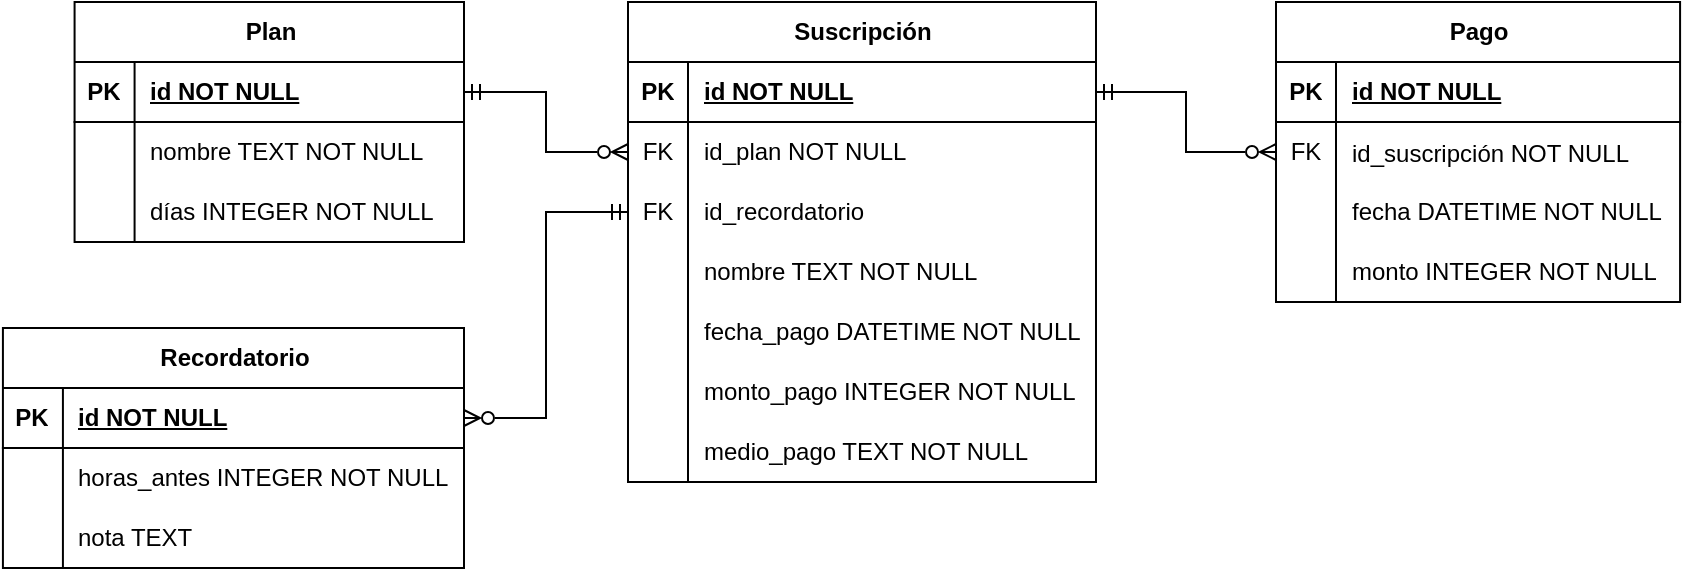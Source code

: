 <mxfile version="28.2.5">
  <diagram name="Page-1" id="XmNOCih1ujkugXGFaM5i">
    <mxGraphModel dx="855" dy="567" grid="0" gridSize="10" guides="1" tooltips="1" connect="1" arrows="1" fold="1" page="0" pageScale="1" pageWidth="850" pageHeight="1100" math="0" shadow="0">
      <root>
        <mxCell id="0" />
        <mxCell id="1" parent="0" />
        <mxCell id="m7AAIS8LpSgiiYhPE35J-1" value="Suscripción" style="shape=table;startSize=30;container=1;collapsible=1;childLayout=tableLayout;fixedRows=1;rowLines=0;fontStyle=1;align=center;resizeLast=1;html=1;" parent="1" vertex="1">
          <mxGeometry x="340" y="310" width="234" height="240" as="geometry" />
        </mxCell>
        <mxCell id="m7AAIS8LpSgiiYhPE35J-2" value="" style="shape=tableRow;horizontal=0;startSize=0;swimlaneHead=0;swimlaneBody=0;fillColor=none;collapsible=0;dropTarget=0;points=[[0,0.5],[1,0.5]];portConstraint=eastwest;top=0;left=0;right=0;bottom=1;" parent="m7AAIS8LpSgiiYhPE35J-1" vertex="1">
          <mxGeometry y="30" width="234" height="30" as="geometry" />
        </mxCell>
        <mxCell id="m7AAIS8LpSgiiYhPE35J-3" value="PK" style="shape=partialRectangle;connectable=0;fillColor=none;top=0;left=0;bottom=0;right=0;fontStyle=1;overflow=hidden;whiteSpace=wrap;html=1;" parent="m7AAIS8LpSgiiYhPE35J-2" vertex="1">
          <mxGeometry width="30" height="30" as="geometry">
            <mxRectangle width="30" height="30" as="alternateBounds" />
          </mxGeometry>
        </mxCell>
        <mxCell id="m7AAIS8LpSgiiYhPE35J-4" value="id NOT NULL" style="shape=partialRectangle;connectable=0;fillColor=none;top=0;left=0;bottom=0;right=0;align=left;spacingLeft=6;fontStyle=5;overflow=hidden;whiteSpace=wrap;html=1;" parent="m7AAIS8LpSgiiYhPE35J-2" vertex="1">
          <mxGeometry x="30" width="204" height="30" as="geometry">
            <mxRectangle width="204" height="30" as="alternateBounds" />
          </mxGeometry>
        </mxCell>
        <mxCell id="m7AAIS8LpSgiiYhPE35J-57" value="" style="shape=tableRow;horizontal=0;startSize=0;swimlaneHead=0;swimlaneBody=0;fillColor=none;collapsible=0;dropTarget=0;points=[[0,0.5],[1,0.5]];portConstraint=eastwest;top=0;left=0;right=0;bottom=0;" parent="m7AAIS8LpSgiiYhPE35J-1" vertex="1">
          <mxGeometry y="60" width="234" height="30" as="geometry" />
        </mxCell>
        <mxCell id="m7AAIS8LpSgiiYhPE35J-58" value="FK" style="shape=partialRectangle;connectable=0;fillColor=none;top=0;left=0;bottom=0;right=0;fontStyle=0;overflow=hidden;whiteSpace=wrap;html=1;" parent="m7AAIS8LpSgiiYhPE35J-57" vertex="1">
          <mxGeometry width="30" height="30" as="geometry">
            <mxRectangle width="30" height="30" as="alternateBounds" />
          </mxGeometry>
        </mxCell>
        <mxCell id="m7AAIS8LpSgiiYhPE35J-59" value="id_plan NOT NULL" style="shape=partialRectangle;connectable=0;fillColor=none;top=0;left=0;bottom=0;right=0;align=left;spacingLeft=6;fontStyle=0;overflow=hidden;whiteSpace=wrap;html=1;" parent="m7AAIS8LpSgiiYhPE35J-57" vertex="1">
          <mxGeometry x="30" width="204" height="30" as="geometry">
            <mxRectangle width="204" height="30" as="alternateBounds" />
          </mxGeometry>
        </mxCell>
        <mxCell id="p8lm6LMVAE19T3lKhulR-14" value="" style="shape=tableRow;horizontal=0;startSize=0;swimlaneHead=0;swimlaneBody=0;fillColor=none;collapsible=0;dropTarget=0;points=[[0,0.5],[1,0.5]];portConstraint=eastwest;top=0;left=0;right=0;bottom=0;" vertex="1" parent="m7AAIS8LpSgiiYhPE35J-1">
          <mxGeometry y="90" width="234" height="30" as="geometry" />
        </mxCell>
        <mxCell id="p8lm6LMVAE19T3lKhulR-15" value="FK" style="shape=partialRectangle;connectable=0;fillColor=none;top=0;left=0;bottom=0;right=0;fontStyle=0;overflow=hidden;whiteSpace=wrap;html=1;" vertex="1" parent="p8lm6LMVAE19T3lKhulR-14">
          <mxGeometry width="30" height="30" as="geometry">
            <mxRectangle width="30" height="30" as="alternateBounds" />
          </mxGeometry>
        </mxCell>
        <mxCell id="p8lm6LMVAE19T3lKhulR-16" value="id_recordatorio" style="shape=partialRectangle;connectable=0;fillColor=none;top=0;left=0;bottom=0;right=0;align=left;spacingLeft=6;fontStyle=0;overflow=hidden;whiteSpace=wrap;html=1;" vertex="1" parent="p8lm6LMVAE19T3lKhulR-14">
          <mxGeometry x="30" width="204" height="30" as="geometry">
            <mxRectangle width="204" height="30" as="alternateBounds" />
          </mxGeometry>
        </mxCell>
        <mxCell id="m7AAIS8LpSgiiYhPE35J-5" value="" style="shape=tableRow;horizontal=0;startSize=0;swimlaneHead=0;swimlaneBody=0;fillColor=none;collapsible=0;dropTarget=0;points=[[0,0.5],[1,0.5]];portConstraint=eastwest;top=0;left=0;right=0;bottom=0;" parent="m7AAIS8LpSgiiYhPE35J-1" vertex="1">
          <mxGeometry y="120" width="234" height="30" as="geometry" />
        </mxCell>
        <mxCell id="m7AAIS8LpSgiiYhPE35J-6" value="" style="shape=partialRectangle;connectable=0;fillColor=none;top=0;left=0;bottom=0;right=0;editable=1;overflow=hidden;whiteSpace=wrap;html=1;" parent="m7AAIS8LpSgiiYhPE35J-5" vertex="1">
          <mxGeometry width="30" height="30" as="geometry">
            <mxRectangle width="30" height="30" as="alternateBounds" />
          </mxGeometry>
        </mxCell>
        <mxCell id="m7AAIS8LpSgiiYhPE35J-7" value="nombre TEXT NOT NULL" style="shape=partialRectangle;connectable=0;fillColor=none;top=0;left=0;bottom=0;right=0;align=left;spacingLeft=6;overflow=hidden;whiteSpace=wrap;html=1;" parent="m7AAIS8LpSgiiYhPE35J-5" vertex="1">
          <mxGeometry x="30" width="204" height="30" as="geometry">
            <mxRectangle width="204" height="30" as="alternateBounds" />
          </mxGeometry>
        </mxCell>
        <mxCell id="m7AAIS8LpSgiiYhPE35J-8" value="" style="shape=tableRow;horizontal=0;startSize=0;swimlaneHead=0;swimlaneBody=0;fillColor=none;collapsible=0;dropTarget=0;points=[[0,0.5],[1,0.5]];portConstraint=eastwest;top=0;left=0;right=0;bottom=0;" parent="m7AAIS8LpSgiiYhPE35J-1" vertex="1">
          <mxGeometry y="150" width="234" height="30" as="geometry" />
        </mxCell>
        <mxCell id="m7AAIS8LpSgiiYhPE35J-9" value="" style="shape=partialRectangle;connectable=0;fillColor=none;top=0;left=0;bottom=0;right=0;editable=1;overflow=hidden;whiteSpace=wrap;html=1;" parent="m7AAIS8LpSgiiYhPE35J-8" vertex="1">
          <mxGeometry width="30" height="30" as="geometry">
            <mxRectangle width="30" height="30" as="alternateBounds" />
          </mxGeometry>
        </mxCell>
        <mxCell id="m7AAIS8LpSgiiYhPE35J-10" value="&lt;div style=&quot;line-height: 160%;&quot;&gt;fecha_pago DATETIME NOT NULL&lt;/div&gt;" style="shape=partialRectangle;connectable=0;fillColor=none;top=0;left=0;bottom=0;right=0;align=left;spacingLeft=6;overflow=hidden;whiteSpace=wrap;html=1;" parent="m7AAIS8LpSgiiYhPE35J-8" vertex="1">
          <mxGeometry x="30" width="204" height="30" as="geometry">
            <mxRectangle width="204" height="30" as="alternateBounds" />
          </mxGeometry>
        </mxCell>
        <mxCell id="m7AAIS8LpSgiiYhPE35J-14" style="shape=tableRow;horizontal=0;startSize=0;swimlaneHead=0;swimlaneBody=0;fillColor=none;collapsible=0;dropTarget=0;points=[[0,0.5],[1,0.5]];portConstraint=eastwest;top=0;left=0;right=0;bottom=0;" parent="m7AAIS8LpSgiiYhPE35J-1" vertex="1">
          <mxGeometry y="180" width="234" height="30" as="geometry" />
        </mxCell>
        <mxCell id="m7AAIS8LpSgiiYhPE35J-15" style="shape=partialRectangle;connectable=0;fillColor=none;top=0;left=0;bottom=0;right=0;editable=1;overflow=hidden;whiteSpace=wrap;html=1;" parent="m7AAIS8LpSgiiYhPE35J-14" vertex="1">
          <mxGeometry width="30" height="30" as="geometry">
            <mxRectangle width="30" height="30" as="alternateBounds" />
          </mxGeometry>
        </mxCell>
        <mxCell id="m7AAIS8LpSgiiYhPE35J-16" value="&lt;div style=&quot;line-height: 160%;&quot;&gt;&lt;div align=&quot;left&quot;&gt;monto_pago INTEGER NOT NULL&lt;/div&gt;&lt;/div&gt;" style="shape=partialRectangle;connectable=0;fillColor=none;top=0;left=0;bottom=0;right=0;align=left;spacingLeft=6;overflow=hidden;whiteSpace=wrap;html=1;verticalAlign=middle;" parent="m7AAIS8LpSgiiYhPE35J-14" vertex="1">
          <mxGeometry x="30" width="204" height="30" as="geometry">
            <mxRectangle width="204" height="30" as="alternateBounds" />
          </mxGeometry>
        </mxCell>
        <mxCell id="m7AAIS8LpSgiiYhPE35J-38" style="shape=tableRow;horizontal=0;startSize=0;swimlaneHead=0;swimlaneBody=0;fillColor=none;collapsible=0;dropTarget=0;points=[[0,0.5],[1,0.5]];portConstraint=eastwest;top=0;left=0;right=0;bottom=0;" parent="m7AAIS8LpSgiiYhPE35J-1" vertex="1">
          <mxGeometry y="210" width="234" height="30" as="geometry" />
        </mxCell>
        <mxCell id="m7AAIS8LpSgiiYhPE35J-39" style="shape=partialRectangle;connectable=0;fillColor=none;top=0;left=0;bottom=0;right=0;editable=1;overflow=hidden;whiteSpace=wrap;html=1;" parent="m7AAIS8LpSgiiYhPE35J-38" vertex="1">
          <mxGeometry width="30" height="30" as="geometry">
            <mxRectangle width="30" height="30" as="alternateBounds" />
          </mxGeometry>
        </mxCell>
        <mxCell id="m7AAIS8LpSgiiYhPE35J-40" value="medio_pago TEXT NOT NULL" style="shape=partialRectangle;connectable=0;fillColor=none;top=0;left=0;bottom=0;right=0;align=left;spacingLeft=6;overflow=hidden;whiteSpace=wrap;html=1;verticalAlign=middle;" parent="m7AAIS8LpSgiiYhPE35J-38" vertex="1">
          <mxGeometry x="30" width="204" height="30" as="geometry">
            <mxRectangle width="204" height="30" as="alternateBounds" />
          </mxGeometry>
        </mxCell>
        <mxCell id="m7AAIS8LpSgiiYhPE35J-17" value="Pago" style="shape=table;startSize=30;container=1;collapsible=1;childLayout=tableLayout;fixedRows=1;rowLines=0;fontStyle=1;align=center;resizeLast=1;html=1;" parent="1" vertex="1">
          <mxGeometry x="664" y="310" width="202.042" height="150" as="geometry" />
        </mxCell>
        <mxCell id="m7AAIS8LpSgiiYhPE35J-18" value="" style="shape=tableRow;horizontal=0;startSize=0;swimlaneHead=0;swimlaneBody=0;fillColor=none;collapsible=0;dropTarget=0;points=[[0,0.5],[1,0.5]];portConstraint=eastwest;top=0;left=0;right=0;bottom=1;" parent="m7AAIS8LpSgiiYhPE35J-17" vertex="1">
          <mxGeometry y="30" width="202.042" height="30" as="geometry" />
        </mxCell>
        <mxCell id="m7AAIS8LpSgiiYhPE35J-19" value="PK" style="shape=partialRectangle;connectable=0;fillColor=none;top=0;left=0;bottom=0;right=0;fontStyle=1;overflow=hidden;whiteSpace=wrap;html=1;" parent="m7AAIS8LpSgiiYhPE35J-18" vertex="1">
          <mxGeometry width="30" height="30" as="geometry">
            <mxRectangle width="30" height="30" as="alternateBounds" />
          </mxGeometry>
        </mxCell>
        <mxCell id="m7AAIS8LpSgiiYhPE35J-20" value="id NOT NULL" style="shape=partialRectangle;connectable=0;fillColor=none;top=0;left=0;bottom=0;right=0;align=left;spacingLeft=6;fontStyle=5;overflow=hidden;whiteSpace=wrap;html=1;" parent="m7AAIS8LpSgiiYhPE35J-18" vertex="1">
          <mxGeometry x="30" width="172.042" height="30" as="geometry">
            <mxRectangle width="172.042" height="30" as="alternateBounds" />
          </mxGeometry>
        </mxCell>
        <mxCell id="m7AAIS8LpSgiiYhPE35J-30" value="" style="shape=tableRow;horizontal=0;startSize=0;swimlaneHead=0;swimlaneBody=0;fillColor=none;collapsible=0;dropTarget=0;points=[[0,0.5],[1,0.5]];portConstraint=eastwest;top=0;left=0;right=0;bottom=0;" parent="m7AAIS8LpSgiiYhPE35J-17" vertex="1">
          <mxGeometry y="60" width="202.042" height="30" as="geometry" />
        </mxCell>
        <mxCell id="m7AAIS8LpSgiiYhPE35J-31" value="FK" style="shape=partialRectangle;connectable=0;fillColor=none;top=0;left=0;bottom=0;right=0;fontStyle=0;overflow=hidden;whiteSpace=wrap;html=1;" parent="m7AAIS8LpSgiiYhPE35J-30" vertex="1">
          <mxGeometry width="30" height="30" as="geometry">
            <mxRectangle width="30" height="30" as="alternateBounds" />
          </mxGeometry>
        </mxCell>
        <mxCell id="m7AAIS8LpSgiiYhPE35J-32" value="&lt;div style=&quot;line-height: 150%;&quot;&gt;id_suscripción NOT NULL&lt;/div&gt;" style="shape=partialRectangle;connectable=0;fillColor=none;top=0;left=0;bottom=0;right=0;align=left;spacingLeft=6;fontStyle=0;overflow=hidden;whiteSpace=wrap;html=1;" parent="m7AAIS8LpSgiiYhPE35J-30" vertex="1">
          <mxGeometry x="30" width="172.042" height="30" as="geometry">
            <mxRectangle width="172.042" height="30" as="alternateBounds" />
          </mxGeometry>
        </mxCell>
        <mxCell id="m7AAIS8LpSgiiYhPE35J-21" value="" style="shape=tableRow;horizontal=0;startSize=0;swimlaneHead=0;swimlaneBody=0;fillColor=none;collapsible=0;dropTarget=0;points=[[0,0.5],[1,0.5]];portConstraint=eastwest;top=0;left=0;right=0;bottom=0;" parent="m7AAIS8LpSgiiYhPE35J-17" vertex="1">
          <mxGeometry y="90" width="202.042" height="30" as="geometry" />
        </mxCell>
        <mxCell id="m7AAIS8LpSgiiYhPE35J-22" value="" style="shape=partialRectangle;connectable=0;fillColor=none;top=0;left=0;bottom=0;right=0;editable=1;overflow=hidden;whiteSpace=wrap;html=1;" parent="m7AAIS8LpSgiiYhPE35J-21" vertex="1">
          <mxGeometry width="30" height="30" as="geometry">
            <mxRectangle width="30" height="30" as="alternateBounds" />
          </mxGeometry>
        </mxCell>
        <mxCell id="m7AAIS8LpSgiiYhPE35J-23" value="fecha DATETIME NOT NULL" style="shape=partialRectangle;connectable=0;fillColor=none;top=0;left=0;bottom=0;right=0;align=left;spacingLeft=6;overflow=hidden;whiteSpace=wrap;html=1;" parent="m7AAIS8LpSgiiYhPE35J-21" vertex="1">
          <mxGeometry x="30" width="172.042" height="30" as="geometry">
            <mxRectangle width="172.042" height="30" as="alternateBounds" />
          </mxGeometry>
        </mxCell>
        <mxCell id="m7AAIS8LpSgiiYhPE35J-24" value="" style="shape=tableRow;horizontal=0;startSize=0;swimlaneHead=0;swimlaneBody=0;fillColor=none;collapsible=0;dropTarget=0;points=[[0,0.5],[1,0.5]];portConstraint=eastwest;top=0;left=0;right=0;bottom=0;" parent="m7AAIS8LpSgiiYhPE35J-17" vertex="1">
          <mxGeometry y="120" width="202.042" height="30" as="geometry" />
        </mxCell>
        <mxCell id="m7AAIS8LpSgiiYhPE35J-25" value="" style="shape=partialRectangle;connectable=0;fillColor=none;top=0;left=0;bottom=0;right=0;editable=1;overflow=hidden;whiteSpace=wrap;html=1;" parent="m7AAIS8LpSgiiYhPE35J-24" vertex="1">
          <mxGeometry width="30" height="30" as="geometry">
            <mxRectangle width="30" height="30" as="alternateBounds" />
          </mxGeometry>
        </mxCell>
        <mxCell id="m7AAIS8LpSgiiYhPE35J-26" value="monto INTEGER NOT NULL" style="shape=partialRectangle;connectable=0;fillColor=none;top=0;left=0;bottom=0;right=0;align=left;spacingLeft=6;overflow=hidden;whiteSpace=wrap;html=1;" parent="m7AAIS8LpSgiiYhPE35J-24" vertex="1">
          <mxGeometry x="30" width="172.042" height="30" as="geometry">
            <mxRectangle width="172.042" height="30" as="alternateBounds" />
          </mxGeometry>
        </mxCell>
        <mxCell id="m7AAIS8LpSgiiYhPE35J-34" style="edgeStyle=orthogonalEdgeStyle;rounded=0;orthogonalLoop=1;jettySize=auto;html=1;exitX=1;exitY=0.5;exitDx=0;exitDy=0;entryX=0;entryY=0.5;entryDx=0;entryDy=0;endArrow=ERzeroToMany;endFill=0;startArrow=ERmandOne;startFill=0;" parent="1" source="m7AAIS8LpSgiiYhPE35J-2" target="m7AAIS8LpSgiiYhPE35J-30" edge="1">
          <mxGeometry relative="1" as="geometry" />
        </mxCell>
        <mxCell id="m7AAIS8LpSgiiYhPE35J-41" value="Plan" style="shape=table;startSize=30;container=1;collapsible=1;childLayout=tableLayout;fixedRows=1;rowLines=0;fontStyle=1;align=center;resizeLast=1;html=1;" parent="1" vertex="1">
          <mxGeometry x="63.29" y="310" width="194.708" height="120" as="geometry" />
        </mxCell>
        <mxCell id="m7AAIS8LpSgiiYhPE35J-42" value="" style="shape=tableRow;horizontal=0;startSize=0;swimlaneHead=0;swimlaneBody=0;fillColor=none;collapsible=0;dropTarget=0;points=[[0,0.5],[1,0.5]];portConstraint=eastwest;top=0;left=0;right=0;bottom=1;" parent="m7AAIS8LpSgiiYhPE35J-41" vertex="1">
          <mxGeometry y="30" width="194.708" height="30" as="geometry" />
        </mxCell>
        <mxCell id="m7AAIS8LpSgiiYhPE35J-43" value="PK" style="shape=partialRectangle;connectable=0;fillColor=none;top=0;left=0;bottom=0;right=0;fontStyle=1;overflow=hidden;whiteSpace=wrap;html=1;" parent="m7AAIS8LpSgiiYhPE35J-42" vertex="1">
          <mxGeometry width="30" height="30" as="geometry">
            <mxRectangle width="30" height="30" as="alternateBounds" />
          </mxGeometry>
        </mxCell>
        <mxCell id="m7AAIS8LpSgiiYhPE35J-44" value="id NOT NULL" style="shape=partialRectangle;connectable=0;fillColor=none;top=0;left=0;bottom=0;right=0;align=left;spacingLeft=6;fontStyle=5;overflow=hidden;whiteSpace=wrap;html=1;" parent="m7AAIS8LpSgiiYhPE35J-42" vertex="1">
          <mxGeometry x="30" width="164.708" height="30" as="geometry">
            <mxRectangle width="164.708" height="30" as="alternateBounds" />
          </mxGeometry>
        </mxCell>
        <mxCell id="m7AAIS8LpSgiiYhPE35J-45" value="" style="shape=tableRow;horizontal=0;startSize=0;swimlaneHead=0;swimlaneBody=0;fillColor=none;collapsible=0;dropTarget=0;points=[[0,0.5],[1,0.5]];portConstraint=eastwest;top=0;left=0;right=0;bottom=0;" parent="m7AAIS8LpSgiiYhPE35J-41" vertex="1">
          <mxGeometry y="60" width="194.708" height="30" as="geometry" />
        </mxCell>
        <mxCell id="m7AAIS8LpSgiiYhPE35J-46" value="" style="shape=partialRectangle;connectable=0;fillColor=none;top=0;left=0;bottom=0;right=0;editable=1;overflow=hidden;whiteSpace=wrap;html=1;" parent="m7AAIS8LpSgiiYhPE35J-45" vertex="1">
          <mxGeometry width="30" height="30" as="geometry">
            <mxRectangle width="30" height="30" as="alternateBounds" />
          </mxGeometry>
        </mxCell>
        <mxCell id="m7AAIS8LpSgiiYhPE35J-47" value="nombre TEXT NOT NULL" style="shape=partialRectangle;connectable=0;fillColor=none;top=0;left=0;bottom=0;right=0;align=left;spacingLeft=6;overflow=hidden;whiteSpace=wrap;html=1;" parent="m7AAIS8LpSgiiYhPE35J-45" vertex="1">
          <mxGeometry x="30" width="164.708" height="30" as="geometry">
            <mxRectangle width="164.708" height="30" as="alternateBounds" />
          </mxGeometry>
        </mxCell>
        <mxCell id="m7AAIS8LpSgiiYhPE35J-51" value="" style="shape=tableRow;horizontal=0;startSize=0;swimlaneHead=0;swimlaneBody=0;fillColor=none;collapsible=0;dropTarget=0;points=[[0,0.5],[1,0.5]];portConstraint=eastwest;top=0;left=0;right=0;bottom=0;" parent="m7AAIS8LpSgiiYhPE35J-41" vertex="1">
          <mxGeometry y="90" width="194.708" height="30" as="geometry" />
        </mxCell>
        <mxCell id="m7AAIS8LpSgiiYhPE35J-52" value="" style="shape=partialRectangle;connectable=0;fillColor=none;top=0;left=0;bottom=0;right=0;editable=1;overflow=hidden;whiteSpace=wrap;html=1;" parent="m7AAIS8LpSgiiYhPE35J-51" vertex="1">
          <mxGeometry width="30" height="30" as="geometry">
            <mxRectangle width="30" height="30" as="alternateBounds" />
          </mxGeometry>
        </mxCell>
        <mxCell id="m7AAIS8LpSgiiYhPE35J-53" value="días INTEGER NOT NULL" style="shape=partialRectangle;connectable=0;fillColor=none;top=0;left=0;bottom=0;right=0;align=left;spacingLeft=6;overflow=hidden;whiteSpace=wrap;html=1;" parent="m7AAIS8LpSgiiYhPE35J-51" vertex="1">
          <mxGeometry x="30" width="164.708" height="30" as="geometry">
            <mxRectangle width="164.708" height="30" as="alternateBounds" />
          </mxGeometry>
        </mxCell>
        <mxCell id="m7AAIS8LpSgiiYhPE35J-61" style="edgeStyle=orthogonalEdgeStyle;rounded=0;orthogonalLoop=1;jettySize=auto;html=1;exitX=0;exitY=0.5;exitDx=0;exitDy=0;entryX=1;entryY=0.5;entryDx=0;entryDy=0;endArrow=ERmandOne;endFill=0;startArrow=ERzeroToMany;startFill=0;" parent="1" source="m7AAIS8LpSgiiYhPE35J-57" target="m7AAIS8LpSgiiYhPE35J-42" edge="1">
          <mxGeometry relative="1" as="geometry" />
        </mxCell>
        <mxCell id="p8lm6LMVAE19T3lKhulR-1" value="Recordatorio" style="shape=table;startSize=30;container=1;collapsible=1;childLayout=tableLayout;fixedRows=1;rowLines=0;fontStyle=1;align=center;resizeLast=1;html=1;" vertex="1" parent="1">
          <mxGeometry x="27.46" y="473" width="230.542" height="120" as="geometry" />
        </mxCell>
        <mxCell id="p8lm6LMVAE19T3lKhulR-2" value="" style="shape=tableRow;horizontal=0;startSize=0;swimlaneHead=0;swimlaneBody=0;fillColor=none;collapsible=0;dropTarget=0;points=[[0,0.5],[1,0.5]];portConstraint=eastwest;top=0;left=0;right=0;bottom=1;" vertex="1" parent="p8lm6LMVAE19T3lKhulR-1">
          <mxGeometry y="30" width="230.542" height="30" as="geometry" />
        </mxCell>
        <mxCell id="p8lm6LMVAE19T3lKhulR-3" value="PK" style="shape=partialRectangle;connectable=0;fillColor=none;top=0;left=0;bottom=0;right=0;fontStyle=1;overflow=hidden;whiteSpace=wrap;html=1;" vertex="1" parent="p8lm6LMVAE19T3lKhulR-2">
          <mxGeometry width="30" height="30" as="geometry">
            <mxRectangle width="30" height="30" as="alternateBounds" />
          </mxGeometry>
        </mxCell>
        <mxCell id="p8lm6LMVAE19T3lKhulR-4" value="id NOT NULL" style="shape=partialRectangle;connectable=0;fillColor=none;top=0;left=0;bottom=0;right=0;align=left;spacingLeft=6;fontStyle=5;overflow=hidden;whiteSpace=wrap;html=1;" vertex="1" parent="p8lm6LMVAE19T3lKhulR-2">
          <mxGeometry x="30" width="200.542" height="30" as="geometry">
            <mxRectangle width="200.542" height="30" as="alternateBounds" />
          </mxGeometry>
        </mxCell>
        <mxCell id="p8lm6LMVAE19T3lKhulR-5" value="" style="shape=tableRow;horizontal=0;startSize=0;swimlaneHead=0;swimlaneBody=0;fillColor=none;collapsible=0;dropTarget=0;points=[[0,0.5],[1,0.5]];portConstraint=eastwest;top=0;left=0;right=0;bottom=0;" vertex="1" parent="p8lm6LMVAE19T3lKhulR-1">
          <mxGeometry y="60" width="230.542" height="30" as="geometry" />
        </mxCell>
        <mxCell id="p8lm6LMVAE19T3lKhulR-6" value="" style="shape=partialRectangle;connectable=0;fillColor=none;top=0;left=0;bottom=0;right=0;editable=1;overflow=hidden;whiteSpace=wrap;html=1;" vertex="1" parent="p8lm6LMVAE19T3lKhulR-5">
          <mxGeometry width="30" height="30" as="geometry">
            <mxRectangle width="30" height="30" as="alternateBounds" />
          </mxGeometry>
        </mxCell>
        <mxCell id="p8lm6LMVAE19T3lKhulR-7" value="horas_antes INTEGER NOT NULL" style="shape=partialRectangle;connectable=0;fillColor=none;top=0;left=0;bottom=0;right=0;align=left;spacingLeft=6;overflow=hidden;whiteSpace=wrap;html=1;" vertex="1" parent="p8lm6LMVAE19T3lKhulR-5">
          <mxGeometry x="30" width="200.542" height="30" as="geometry">
            <mxRectangle width="200.542" height="30" as="alternateBounds" />
          </mxGeometry>
        </mxCell>
        <mxCell id="p8lm6LMVAE19T3lKhulR-8" value="" style="shape=tableRow;horizontal=0;startSize=0;swimlaneHead=0;swimlaneBody=0;fillColor=none;collapsible=0;dropTarget=0;points=[[0,0.5],[1,0.5]];portConstraint=eastwest;top=0;left=0;right=0;bottom=0;" vertex="1" parent="p8lm6LMVAE19T3lKhulR-1">
          <mxGeometry y="90" width="230.542" height="30" as="geometry" />
        </mxCell>
        <mxCell id="p8lm6LMVAE19T3lKhulR-9" value="" style="shape=partialRectangle;connectable=0;fillColor=none;top=0;left=0;bottom=0;right=0;editable=1;overflow=hidden;whiteSpace=wrap;html=1;" vertex="1" parent="p8lm6LMVAE19T3lKhulR-8">
          <mxGeometry width="30" height="30" as="geometry">
            <mxRectangle width="30" height="30" as="alternateBounds" />
          </mxGeometry>
        </mxCell>
        <mxCell id="p8lm6LMVAE19T3lKhulR-10" value="nota TEXT" style="shape=partialRectangle;connectable=0;fillColor=none;top=0;left=0;bottom=0;right=0;align=left;spacingLeft=6;overflow=hidden;whiteSpace=wrap;html=1;" vertex="1" parent="p8lm6LMVAE19T3lKhulR-8">
          <mxGeometry x="30" width="200.542" height="30" as="geometry">
            <mxRectangle width="200.542" height="30" as="alternateBounds" />
          </mxGeometry>
        </mxCell>
        <mxCell id="p8lm6LMVAE19T3lKhulR-17" style="edgeStyle=orthogonalEdgeStyle;rounded=0;orthogonalLoop=1;jettySize=auto;html=1;exitX=1;exitY=0.5;exitDx=0;exitDy=0;entryX=0;entryY=0.5;entryDx=0;entryDy=0;endArrow=ERmandOne;endFill=0;startArrow=ERzeroToMany;startFill=0;" edge="1" parent="1" source="p8lm6LMVAE19T3lKhulR-2" target="p8lm6LMVAE19T3lKhulR-14">
          <mxGeometry relative="1" as="geometry" />
        </mxCell>
      </root>
    </mxGraphModel>
  </diagram>
</mxfile>
